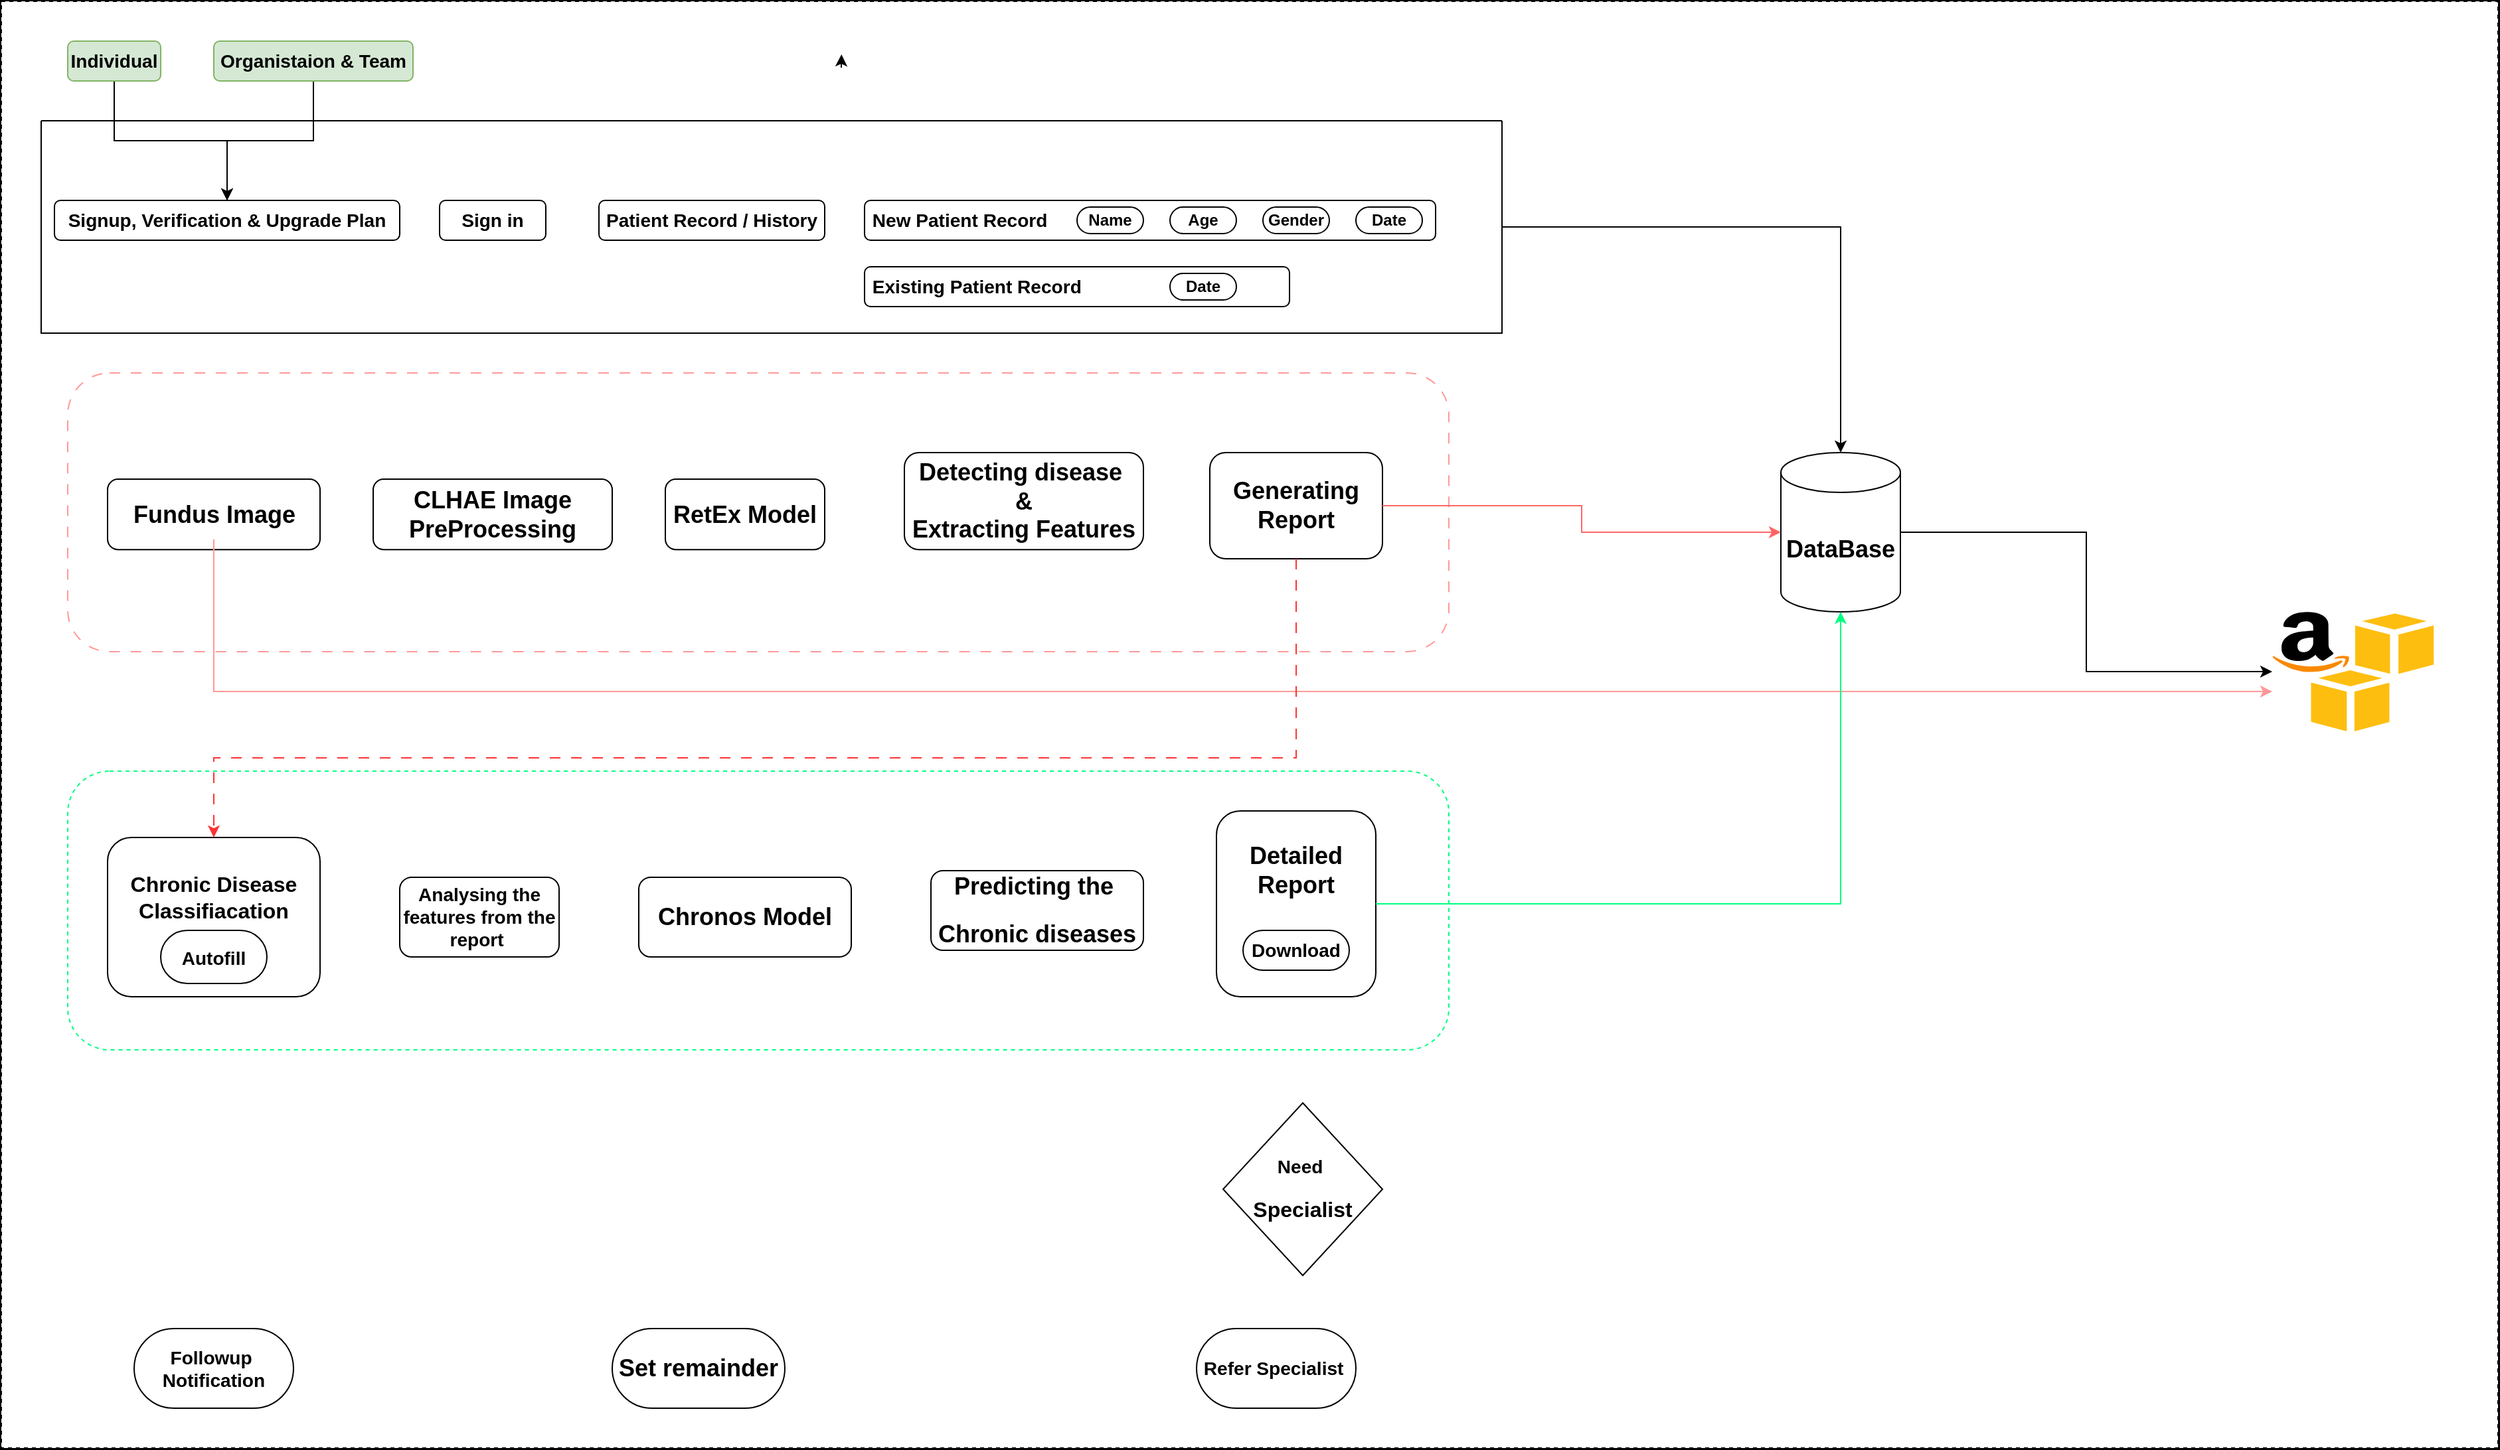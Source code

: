 <mxfile version="24.4.2" type="github">
  <diagram name="Page-1" id="CdPkA9zi_ZPxTB_Ssb39">
    <mxGraphModel dx="2100" dy="1034" grid="1" gridSize="10" guides="1" tooltips="1" connect="1" arrows="1" fold="1" page="1" pageScale="1" pageWidth="827" pageHeight="1169" background="#000000" math="0" shadow="0">
      <root>
        <mxCell id="0" />
        <mxCell id="1" parent="0" />
        <mxCell id="g4HZZ2Fb6wAWF_wmKjE4-1" value="" style="rounded=0;whiteSpace=wrap;html=1;dashed=1;" parent="1" vertex="1">
          <mxGeometry y="140" width="1880" height="1090" as="geometry" />
        </mxCell>
        <mxCell id="g4HZZ2Fb6wAWF_wmKjE4-75" style="edgeStyle=orthogonalEdgeStyle;rounded=0;orthogonalLoop=1;jettySize=auto;html=1;exitX=0.5;exitY=1;exitDx=0;exitDy=0;" parent="1" source="g4HZZ2Fb6wAWF_wmKjE4-2" target="g4HZZ2Fb6wAWF_wmKjE4-4" edge="1">
          <mxGeometry relative="1" as="geometry" />
        </mxCell>
        <mxCell id="g4HZZ2Fb6wAWF_wmKjE4-2" value="&lt;h3&gt;&lt;b&gt;&lt;font face=&quot;Helvetica&quot;&gt;Individual&lt;/font&gt;&lt;/b&gt;&lt;/h3&gt;" style="rounded=1;whiteSpace=wrap;html=1;fillColor=#d5e8d4;strokeColor=#82b366;" parent="1" vertex="1">
          <mxGeometry x="50" y="170" width="70" height="30" as="geometry" />
        </mxCell>
        <mxCell id="g4HZZ2Fb6wAWF_wmKjE4-76" style="edgeStyle=orthogonalEdgeStyle;rounded=0;orthogonalLoop=1;jettySize=auto;html=1;entryX=0.5;entryY=0;entryDx=0;entryDy=0;" parent="1" source="g4HZZ2Fb6wAWF_wmKjE4-3" target="g4HZZ2Fb6wAWF_wmKjE4-4" edge="1">
          <mxGeometry relative="1" as="geometry">
            <mxPoint x="170" y="270" as="targetPoint" />
          </mxGeometry>
        </mxCell>
        <mxCell id="g4HZZ2Fb6wAWF_wmKjE4-3" value="&lt;h3&gt;&lt;b&gt;Organistaion &amp;amp; Team&lt;/b&gt;&lt;/h3&gt;" style="rounded=1;whiteSpace=wrap;html=1;fillColor=#d5e8d4;strokeColor=#82b366;points=[[0,0,0,0,0],[0,0.25,0,0,0],[0,0.5,0,0,0],[0,0.75,0,0,0],[0,1,0,0,0],[0.25,0,0,0,0],[0.25,1,0,0,0],[0.5,0,0,0,0],[0.5,1,0,0,0],[0.75,0,0,0,0],[0.75,1,0,0,0],[1,0,0,0,0],[1,0.25,0,0,0],[1,0.5,0,0,0],[1,0.75,0,0,0],[1,1,0,0,0]];" parent="1" vertex="1">
          <mxGeometry x="160" y="170" width="150" height="30" as="geometry" />
        </mxCell>
        <mxCell id="g4HZZ2Fb6wAWF_wmKjE4-4" value="&lt;h3&gt;&lt;b&gt;Signup, Verification &amp;amp; Upgrade Plan&lt;/b&gt;&lt;/h3&gt;" style="rounded=1;whiteSpace=wrap;html=1;" parent="1" vertex="1">
          <mxGeometry x="40" y="290" width="260" height="30" as="geometry" />
        </mxCell>
        <mxCell id="g4HZZ2Fb6wAWF_wmKjE4-16" value="&lt;h3&gt;&lt;b&gt;Sign in&lt;/b&gt;&lt;/h3&gt;" style="rounded=1;whiteSpace=wrap;html=1;" parent="1" vertex="1">
          <mxGeometry x="330" y="290" width="80" height="30" as="geometry" />
        </mxCell>
        <mxCell id="g4HZZ2Fb6wAWF_wmKjE4-18" value="&lt;h3&gt;&lt;b&gt;Patient Record / History&lt;/b&gt;&lt;/h3&gt;" style="rounded=1;whiteSpace=wrap;html=1;" parent="1" vertex="1">
          <mxGeometry x="450" y="290" width="170" height="30" as="geometry" />
        </mxCell>
        <mxCell id="g4HZZ2Fb6wAWF_wmKjE4-19" value="&lt;h3&gt;&lt;b&gt;&amp;nbsp;New Patient Record&lt;/b&gt;&lt;/h3&gt;" style="rounded=1;whiteSpace=wrap;html=1;align=left;" parent="1" vertex="1">
          <mxGeometry x="650" y="290" width="430" height="30" as="geometry" />
        </mxCell>
        <mxCell id="g4HZZ2Fb6wAWF_wmKjE4-20" value="&lt;b&gt;Name&lt;/b&gt;" style="rounded=1;whiteSpace=wrap;html=1;glass=0;arcSize=50;" parent="1" vertex="1">
          <mxGeometry x="810" y="295" width="50" height="20" as="geometry" />
        </mxCell>
        <mxCell id="g4HZZ2Fb6wAWF_wmKjE4-21" value="&lt;b&gt;Date&lt;/b&gt;" style="rounded=1;whiteSpace=wrap;html=1;glass=0;arcSize=50;" parent="1" vertex="1">
          <mxGeometry x="1020" y="295" width="50" height="20" as="geometry" />
        </mxCell>
        <mxCell id="g4HZZ2Fb6wAWF_wmKjE4-22" value="&lt;b&gt;Age&lt;/b&gt;" style="rounded=1;whiteSpace=wrap;html=1;glass=0;arcSize=50;" parent="1" vertex="1">
          <mxGeometry x="880" y="295" width="50" height="20" as="geometry" />
        </mxCell>
        <mxCell id="g4HZZ2Fb6wAWF_wmKjE4-23" value="&lt;b&gt;Gender&lt;/b&gt;" style="rounded=1;whiteSpace=wrap;html=1;glass=0;arcSize=50;" parent="1" vertex="1">
          <mxGeometry x="950" y="295" width="50" height="20" as="geometry" />
        </mxCell>
        <mxCell id="g4HZZ2Fb6wAWF_wmKjE4-25" value="&lt;h3&gt;&lt;b&gt;&amp;nbsp;Existing Patient Record&lt;/b&gt;&lt;/h3&gt;" style="rounded=1;whiteSpace=wrap;html=1;align=left;" parent="1" vertex="1">
          <mxGeometry x="650" y="340" width="320" height="30" as="geometry" />
        </mxCell>
        <mxCell id="g4HZZ2Fb6wAWF_wmKjE4-26" value="&lt;b&gt;Date&lt;/b&gt;" style="rounded=1;whiteSpace=wrap;html=1;glass=0;arcSize=50;" parent="1" vertex="1">
          <mxGeometry x="880" y="345" width="50" height="20" as="geometry" />
        </mxCell>
        <mxCell id="g4HZZ2Fb6wAWF_wmKjE4-34" value="" style="group" parent="1" vertex="1" connectable="0">
          <mxGeometry x="50" y="420" width="1040" height="230" as="geometry" />
        </mxCell>
        <mxCell id="g4HZZ2Fb6wAWF_wmKjE4-27" value="" style="rounded=1;whiteSpace=wrap;html=1;dashed=1;dashPattern=8 8;strokeColor=#FF9999;" parent="g4HZZ2Fb6wAWF_wmKjE4-34" vertex="1">
          <mxGeometry width="1040" height="210" as="geometry" />
        </mxCell>
        <mxCell id="g4HZZ2Fb6wAWF_wmKjE4-35" value="" style="group" parent="g4HZZ2Fb6wAWF_wmKjE4-34" vertex="1" connectable="0">
          <mxGeometry x="30" y="80.003" width="160" height="53.077" as="geometry" />
        </mxCell>
        <mxCell id="g4HZZ2Fb6wAWF_wmKjE4-28" value="&lt;h3&gt;&lt;br&gt;&lt;/h3&gt;" style="rounded=1;whiteSpace=wrap;html=1;movable=1;resizable=1;rotatable=1;deletable=1;editable=1;locked=0;connectable=1;" parent="g4HZZ2Fb6wAWF_wmKjE4-35" vertex="1">
          <mxGeometry width="160" height="53.077" as="geometry" />
        </mxCell>
        <mxCell id="g4HZZ2Fb6wAWF_wmKjE4-30" value="&lt;h3&gt;&lt;font style=&quot;font-size: 18px;&quot;&gt;Fundus Image&lt;/font&gt;&lt;/h3&gt;" style="text;html=1;align=center;verticalAlign=middle;whiteSpace=wrap;rounded=0;fontStyle=1;movable=1;resizable=1;rotatable=1;deletable=1;editable=1;locked=0;connectable=1;" parent="g4HZZ2Fb6wAWF_wmKjE4-35" vertex="1">
          <mxGeometry x="17.5" y="7.74" width="125" height="37.596" as="geometry" />
        </mxCell>
        <mxCell id="g4HZZ2Fb6wAWF_wmKjE4-36" value="&lt;h3&gt;&lt;b&gt;&lt;font style=&quot;font-size: 18px;&quot;&gt;CLHAE Image PreProcessing&lt;/font&gt;&lt;/b&gt;&lt;/h3&gt;" style="rounded=1;whiteSpace=wrap;html=1;" parent="g4HZZ2Fb6wAWF_wmKjE4-34" vertex="1">
          <mxGeometry x="230" y="80.003" width="180" height="53.077" as="geometry" />
        </mxCell>
        <mxCell id="g4HZZ2Fb6wAWF_wmKjE4-37" value="&lt;h3&gt;&lt;font style=&quot;font-size: 18px;&quot;&gt;RetEx Model&lt;/font&gt;&lt;/h3&gt;" style="rounded=1;whiteSpace=wrap;html=1;" parent="g4HZZ2Fb6wAWF_wmKjE4-34" vertex="1">
          <mxGeometry x="450" y="80.003" width="120" height="53.077" as="geometry" />
        </mxCell>
        <mxCell id="g4HZZ2Fb6wAWF_wmKjE4-38" value="&lt;h3&gt;&lt;font style=&quot;font-size: 18px;&quot;&gt;&lt;b&gt;Detecting disease&amp;nbsp;&lt;br&gt;&lt;/b&gt;&lt;b&gt;&amp;amp;&lt;br&gt;&lt;/b&gt;&lt;b&gt;Extracting Features&lt;/b&gt;&lt;/font&gt;&lt;/h3&gt;" style="rounded=1;whiteSpace=wrap;html=1;" parent="g4HZZ2Fb6wAWF_wmKjE4-34" vertex="1">
          <mxGeometry x="630" y="60" width="180" height="73.08" as="geometry" />
        </mxCell>
        <mxCell id="g4HZZ2Fb6wAWF_wmKjE4-39" value="&lt;h3&gt;&lt;b&gt;&lt;font style=&quot;font-size: 18px;&quot;&gt;Generating Report&lt;/font&gt;&lt;/b&gt;&lt;/h3&gt;" style="rounded=1;whiteSpace=wrap;html=1;" parent="g4HZZ2Fb6wAWF_wmKjE4-34" vertex="1">
          <mxGeometry x="860" y="60" width="130" height="80" as="geometry" />
        </mxCell>
        <mxCell id="g4HZZ2Fb6wAWF_wmKjE4-40" value="" style="rounded=1;whiteSpace=wrap;html=1;dashed=1;strokeColor=#00FF80;" parent="1" vertex="1">
          <mxGeometry x="50" y="720" width="1040" height="210" as="geometry" />
        </mxCell>
        <mxCell id="g4HZZ2Fb6wAWF_wmKjE4-45" value="" style="group" parent="1" vertex="1" connectable="0">
          <mxGeometry x="80" y="770" width="160" height="120" as="geometry" />
        </mxCell>
        <mxCell id="g4HZZ2Fb6wAWF_wmKjE4-41" value="" style="rounded=1;whiteSpace=wrap;html=1;" parent="g4HZZ2Fb6wAWF_wmKjE4-45" vertex="1">
          <mxGeometry width="160" height="120" as="geometry" />
        </mxCell>
        <mxCell id="g4HZZ2Fb6wAWF_wmKjE4-42" value="&lt;h3&gt;&lt;font style=&quot;font-size: 16px;&quot;&gt;&lt;b&gt;Chronic Disease&lt;br&gt;&lt;/b&gt;&lt;b&gt;Classifiacation&lt;/b&gt;&lt;/font&gt;&lt;/h3&gt;" style="text;html=1;align=center;verticalAlign=middle;whiteSpace=wrap;rounded=0;" parent="g4HZZ2Fb6wAWF_wmKjE4-45" vertex="1">
          <mxGeometry x="15" y="30" width="130" height="30" as="geometry" />
        </mxCell>
        <mxCell id="g4HZZ2Fb6wAWF_wmKjE4-43" value="&lt;h2&gt;&lt;b&gt;&lt;font style=&quot;font-size: 14px;&quot;&gt;Autofill&lt;/font&gt;&lt;/b&gt;&lt;/h2&gt;" style="rounded=1;whiteSpace=wrap;html=1;arcSize=50;" parent="g4HZZ2Fb6wAWF_wmKjE4-45" vertex="1">
          <mxGeometry x="40" y="70" width="80" height="40" as="geometry" />
        </mxCell>
        <mxCell id="g4HZZ2Fb6wAWF_wmKjE4-46" value="&lt;h3&gt;&lt;b&gt;&lt;font style=&quot;font-size: 18px;&quot;&gt;Chronos Model&lt;/font&gt;&lt;/b&gt;&lt;/h3&gt;" style="rounded=1;whiteSpace=wrap;html=1;" parent="1" vertex="1">
          <mxGeometry x="480" y="800" width="160" height="60" as="geometry" />
        </mxCell>
        <mxCell id="g4HZZ2Fb6wAWF_wmKjE4-47" value="&lt;h3&gt;&lt;b&gt;Analysing the features from the report&amp;nbsp;&lt;/b&gt;&lt;/h3&gt;" style="rounded=1;whiteSpace=wrap;html=1;" parent="1" vertex="1">
          <mxGeometry x="300" y="800" width="120" height="60" as="geometry" />
        </mxCell>
        <mxCell id="g4HZZ2Fb6wAWF_wmKjE4-48" value="&lt;h3&gt;&lt;font style=&quot;font-size: 18px;&quot;&gt;&lt;b&gt;Predicting the&amp;nbsp;&lt;br&gt;&lt;/b&gt;&lt;/font&gt;&lt;/h3&gt;&lt;h3&gt;&lt;font style=&quot;font-size: 18px;&quot;&gt;&lt;b&gt;Chronic diseases&lt;/b&gt;&lt;/font&gt;&lt;/h3&gt;" style="rounded=1;whiteSpace=wrap;html=1;" parent="1" vertex="1">
          <mxGeometry x="700" y="795" width="160" height="60" as="geometry" />
        </mxCell>
        <mxCell id="g4HZZ2Fb6wAWF_wmKjE4-50" value="" style="rounded=1;whiteSpace=wrap;html=1;" parent="1" vertex="1">
          <mxGeometry x="915" y="750" width="120" height="140" as="geometry" />
        </mxCell>
        <mxCell id="g4HZZ2Fb6wAWF_wmKjE4-51" value="&lt;h3&gt;&lt;b&gt;&lt;font style=&quot;font-size: 18px;&quot;&gt;Detailed Report&lt;/font&gt;&lt;/b&gt;&lt;/h3&gt;" style="text;html=1;align=center;verticalAlign=middle;whiteSpace=wrap;rounded=0;" parent="1" vertex="1">
          <mxGeometry x="945" y="780" width="60" height="30" as="geometry" />
        </mxCell>
        <mxCell id="g4HZZ2Fb6wAWF_wmKjE4-52" value="&lt;font style=&quot;font-size: 14px;&quot;&gt;&lt;b style=&quot;&quot;&gt;Download&lt;/b&gt;&lt;/font&gt;" style="rounded=1;whiteSpace=wrap;html=1;arcSize=50;" parent="1" vertex="1">
          <mxGeometry x="935" y="840" width="80" height="30" as="geometry" />
        </mxCell>
        <mxCell id="g4HZZ2Fb6wAWF_wmKjE4-53" value="&lt;h3&gt;&lt;b&gt;&lt;font style=&quot;font-size: 14px;&quot;&gt;Need&amp;nbsp;&lt;/font&gt;&lt;/b&gt;&lt;/h3&gt;&lt;h3&gt;&lt;b&gt;&lt;font size=&quot;3&quot;&gt;Specialist&lt;/font&gt;&lt;/b&gt;&lt;/h3&gt;" style="rhombus;whiteSpace=wrap;html=1;" parent="1" vertex="1">
          <mxGeometry x="920" y="970" width="120" height="130" as="geometry" />
        </mxCell>
        <mxCell id="g4HZZ2Fb6wAWF_wmKjE4-54" value="&lt;h3&gt;&lt;b&gt;Refer Specialist&amp;nbsp;&lt;/b&gt;&lt;/h3&gt;" style="rounded=1;whiteSpace=wrap;html=1;arcSize=50;" parent="1" vertex="1">
          <mxGeometry x="900" y="1140" width="120" height="60" as="geometry" />
        </mxCell>
        <mxCell id="g4HZZ2Fb6wAWF_wmKjE4-55" value="&lt;h3&gt;&lt;font style=&quot;font-size: 18px;&quot;&gt;Set remainder&lt;/font&gt;&lt;/h3&gt;" style="rounded=1;whiteSpace=wrap;html=1;arcSize=50;" parent="1" vertex="1">
          <mxGeometry x="460" y="1140" width="130" height="60" as="geometry" />
        </mxCell>
        <mxCell id="g4HZZ2Fb6wAWF_wmKjE4-56" value="&lt;h3&gt;&lt;b&gt;Followup&amp;nbsp;&lt;br&gt;&lt;/b&gt;&lt;b&gt;Notification&lt;/b&gt;&lt;/h3&gt;" style="rounded=1;whiteSpace=wrap;html=1;arcSize=50;" parent="1" vertex="1">
          <mxGeometry x="100" y="1140" width="120" height="60" as="geometry" />
        </mxCell>
        <mxCell id="g4HZZ2Fb6wAWF_wmKjE4-57" style="edgeStyle=orthogonalEdgeStyle;rounded=0;orthogonalLoop=1;jettySize=auto;html=1;exitX=0.75;exitY=1;exitDx=0;exitDy=0;entryX=0.752;entryY=0.667;entryDx=0;entryDy=0;entryPerimeter=0;" parent="1" edge="1">
          <mxGeometry relative="1" as="geometry">
            <mxPoint x="632.5" y="190" as="sourcePoint" />
            <mxPoint x="632.64" y="180.01" as="targetPoint" />
          </mxGeometry>
        </mxCell>
        <mxCell id="g4HZZ2Fb6wAWF_wmKjE4-70" style="edgeStyle=orthogonalEdgeStyle;rounded=0;orthogonalLoop=1;jettySize=auto;html=1;" parent="1" source="g4HZZ2Fb6wAWF_wmKjE4-64" target="g4HZZ2Fb6wAWF_wmKjE4-69" edge="1">
          <mxGeometry relative="1" as="geometry" />
        </mxCell>
        <mxCell id="g4HZZ2Fb6wAWF_wmKjE4-64" value="" style="swimlane;startSize=0;" parent="1" vertex="1">
          <mxGeometry x="30" y="230" width="1100" height="160" as="geometry">
            <mxRectangle x="350" y="230" width="50" height="40" as="alternateBounds" />
          </mxGeometry>
        </mxCell>
        <mxCell id="g4HZZ2Fb6wAWF_wmKjE4-72" style="edgeStyle=orthogonalEdgeStyle;rounded=0;orthogonalLoop=1;jettySize=auto;html=1;" parent="1" source="g4HZZ2Fb6wAWF_wmKjE4-69" target="g4HZZ2Fb6wAWF_wmKjE4-71" edge="1">
          <mxGeometry relative="1" as="geometry" />
        </mxCell>
        <mxCell id="g4HZZ2Fb6wAWF_wmKjE4-69" value="&lt;h3&gt;&lt;b&gt;&lt;font style=&quot;font-size: 18px;&quot;&gt;DataBase&lt;/font&gt;&lt;/b&gt;&lt;/h3&gt;" style="shape=cylinder3;whiteSpace=wrap;html=1;boundedLbl=1;backgroundOutline=1;size=15;" parent="1" vertex="1">
          <mxGeometry x="1340" y="480" width="90" height="120" as="geometry" />
        </mxCell>
        <mxCell id="g4HZZ2Fb6wAWF_wmKjE4-71" value="" style="dashed=0;outlineConnect=0;html=1;align=center;labelPosition=center;verticalLabelPosition=bottom;verticalAlign=top;shape=mxgraph.weblogos.aws_s3" parent="1" vertex="1">
          <mxGeometry x="1710" y="600" width="121.6" height="90" as="geometry" />
        </mxCell>
        <mxCell id="g4HZZ2Fb6wAWF_wmKjE4-73" style="edgeStyle=orthogonalEdgeStyle;rounded=0;orthogonalLoop=1;jettySize=auto;html=1;exitX=0.5;exitY=1;exitDx=0;exitDy=0;strokeColor=#FF9999;" parent="1" source="g4HZZ2Fb6wAWF_wmKjE4-30" target="g4HZZ2Fb6wAWF_wmKjE4-71" edge="1">
          <mxGeometry relative="1" as="geometry">
            <Array as="points">
              <mxPoint x="160" y="660" />
            </Array>
          </mxGeometry>
        </mxCell>
        <mxCell id="g4HZZ2Fb6wAWF_wmKjE4-74" style="edgeStyle=orthogonalEdgeStyle;rounded=0;orthogonalLoop=1;jettySize=auto;html=1;entryX=0.5;entryY=1;entryDx=0;entryDy=0;entryPerimeter=0;strokeColor=#00FF80;" parent="1" source="g4HZZ2Fb6wAWF_wmKjE4-50" target="g4HZZ2Fb6wAWF_wmKjE4-69" edge="1">
          <mxGeometry relative="1" as="geometry" />
        </mxCell>
        <mxCell id="g4HZZ2Fb6wAWF_wmKjE4-77" style="edgeStyle=orthogonalEdgeStyle;rounded=0;orthogonalLoop=1;jettySize=auto;html=1;exitX=1;exitY=0.5;exitDx=0;exitDy=0;strokeColor=#FF6666;" parent="1" source="g4HZZ2Fb6wAWF_wmKjE4-39" target="g4HZZ2Fb6wAWF_wmKjE4-69" edge="1">
          <mxGeometry relative="1" as="geometry" />
        </mxCell>
        <mxCell id="osSjEzP64ru5Y68yXrAu-1" style="edgeStyle=orthogonalEdgeStyle;rounded=0;orthogonalLoop=1;jettySize=auto;html=1;entryX=0.5;entryY=0;entryDx=0;entryDy=0;dashed=1;dashPattern=8 8;strokeColor=#FF3333;" edge="1" parent="1" source="g4HZZ2Fb6wAWF_wmKjE4-39" target="g4HZZ2Fb6wAWF_wmKjE4-41">
          <mxGeometry relative="1" as="geometry">
            <Array as="points">
              <mxPoint x="975" y="710" />
              <mxPoint x="160" y="710" />
            </Array>
          </mxGeometry>
        </mxCell>
      </root>
    </mxGraphModel>
  </diagram>
</mxfile>
